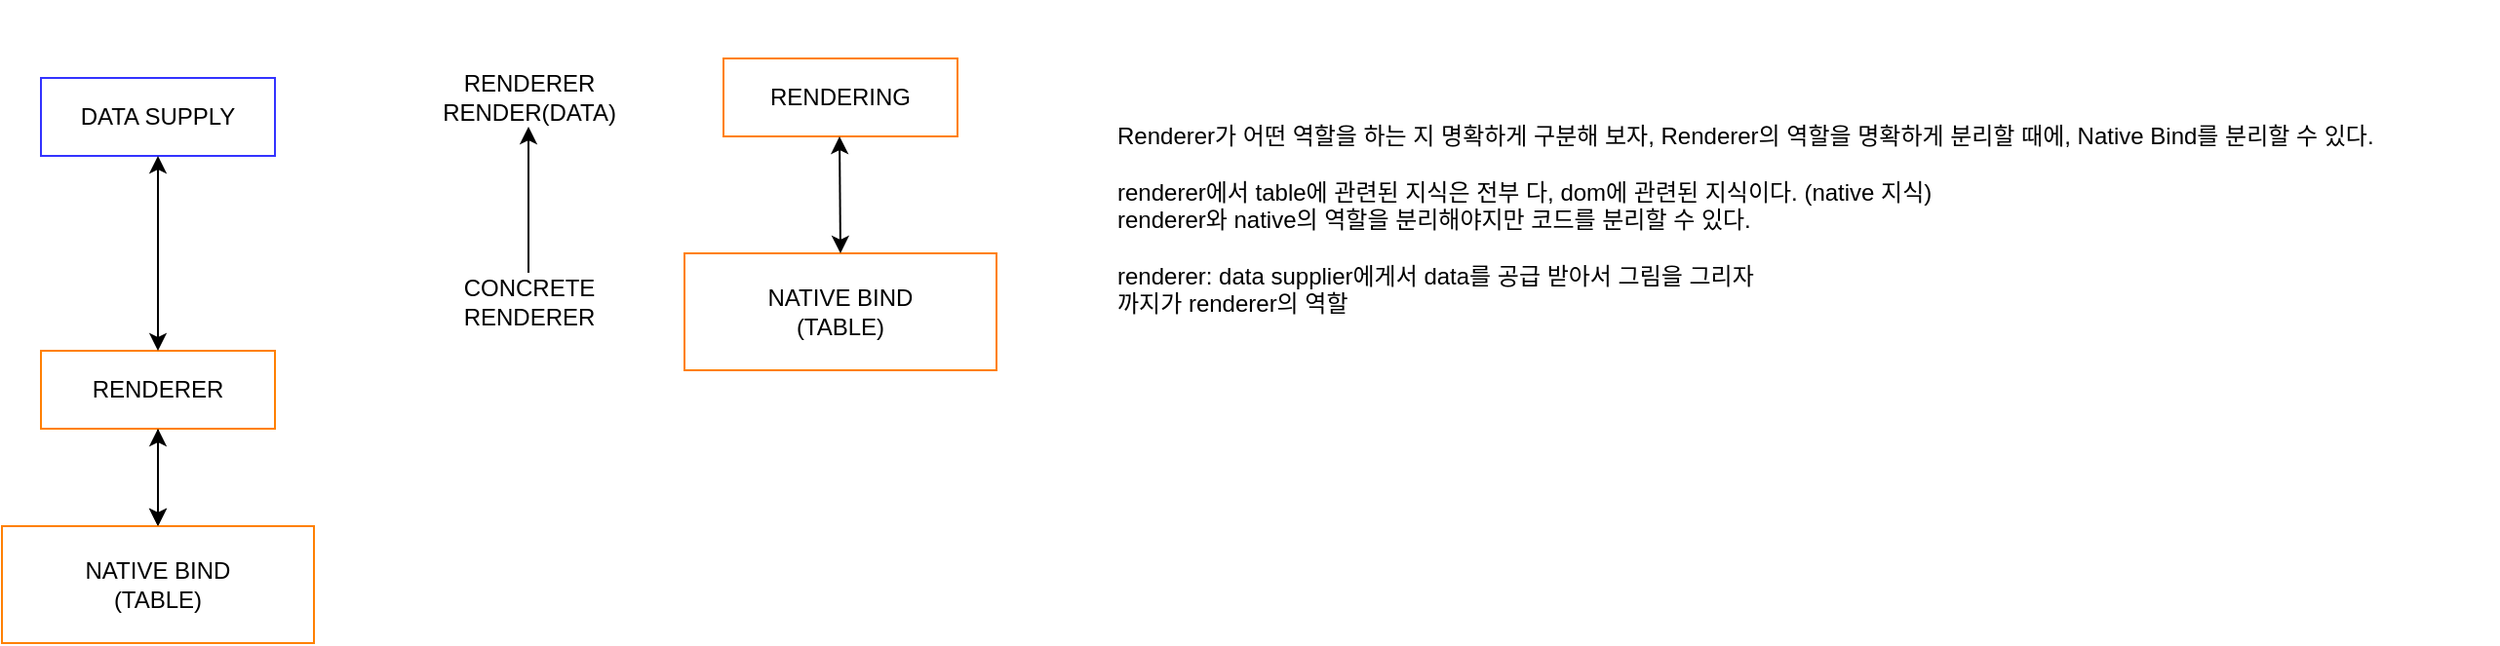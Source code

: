 <mxfile>
    <diagram id="hjJLSn08QKDZF_iIxZ8o" name="Page-1">
        <mxGraphModel dx="1131" dy="567" grid="1" gridSize="10" guides="1" tooltips="1" connect="1" arrows="1" fold="1" page="1" pageScale="1" pageWidth="827" pageHeight="1169" math="0" shadow="0">
            <root>
                <mxCell id="0"/>
                <mxCell id="1" parent="0"/>
                <mxCell id="2" value="DATA SUPPLY" style="rounded=0;whiteSpace=wrap;html=1;fillColor=none;strokeColor=#3333FF;" vertex="1" parent="1">
                    <mxGeometry x="100" y="60" width="120" height="40" as="geometry"/>
                </mxCell>
                <mxCell id="7" value="" style="edgeStyle=orthogonalEdgeStyle;rounded=0;orthogonalLoop=1;jettySize=auto;html=1;" edge="1" parent="1" source="3" target="4">
                    <mxGeometry relative="1" as="geometry"/>
                </mxCell>
                <mxCell id="3" value="RENDERER" style="rounded=0;whiteSpace=wrap;html=1;fillColor=none;strokeColor=#FF8000;" vertex="1" parent="1">
                    <mxGeometry x="100" y="200" width="120" height="40" as="geometry"/>
                </mxCell>
                <mxCell id="4" value="NATIVE BIND&lt;br&gt;(TABLE)" style="rounded=0;whiteSpace=wrap;html=1;fillColor=none;strokeColor=#FF8000;" vertex="1" parent="1">
                    <mxGeometry x="80" y="290" width="160" height="60" as="geometry"/>
                </mxCell>
                <mxCell id="5" value="" style="endArrow=classic;startArrow=classic;html=1;entryX=0.5;entryY=1;entryDx=0;entryDy=0;exitX=0.5;exitY=0;exitDx=0;exitDy=0;" edge="1" parent="1" source="3" target="2">
                    <mxGeometry width="50" height="50" relative="1" as="geometry">
                        <mxPoint x="160" y="180" as="sourcePoint"/>
                        <mxPoint x="210" y="130" as="targetPoint"/>
                        <Array as="points">
                            <mxPoint x="160" y="160"/>
                        </Array>
                    </mxGeometry>
                </mxCell>
                <mxCell id="6" value="" style="endArrow=classic;startArrow=classic;html=1;entryX=0.5;entryY=1;entryDx=0;entryDy=0;exitX=0.5;exitY=0;exitDx=0;exitDy=0;" edge="1" parent="1" source="4" target="3">
                    <mxGeometry width="50" height="50" relative="1" as="geometry">
                        <mxPoint x="160" y="250" as="sourcePoint"/>
                        <mxPoint x="159.5" y="220" as="targetPoint"/>
                    </mxGeometry>
                </mxCell>
                <mxCell id="8" value="RENDERING" style="rounded=0;whiteSpace=wrap;html=1;strokeColor=#FF8000;fillColor=none;" vertex="1" parent="1">
                    <mxGeometry x="450" y="50" width="120" height="40" as="geometry"/>
                </mxCell>
                <mxCell id="10" value="NATIVE BIND&lt;br&gt;(TABLE)" style="rounded=0;whiteSpace=wrap;html=1;fillColor=none;strokeColor=#FF8000;" vertex="1" parent="1">
                    <mxGeometry x="430" y="150" width="160" height="60" as="geometry"/>
                </mxCell>
                <mxCell id="11" value="" style="endArrow=classic;startArrow=classic;html=1;entryX=0.5;entryY=1;entryDx=0;entryDy=0;" edge="1" parent="1">
                    <mxGeometry width="50" height="50" relative="1" as="geometry">
                        <mxPoint x="510" y="150" as="sourcePoint"/>
                        <mxPoint x="509.5" y="90" as="targetPoint"/>
                        <Array as="points">
                            <mxPoint x="509.5" y="150"/>
                        </Array>
                    </mxGeometry>
                </mxCell>
                <mxCell id="13" value="Renderer가 어떤 역할을 하는 지 명확하게 구분해 보자, Renderer의 역할을 명확하게 분리할 때에, Native Bind를 분리할 수 있다.&lt;br&gt;&lt;br&gt;renderer에서 table에 관련된 지식은 전부 다, dom에 관련된 지식이다. (native 지식)&lt;br&gt;renderer와 native의 역할을 분리해야지만 코드를 분리할 수 있다.&amp;nbsp;&lt;br&gt;&lt;br&gt;renderer: data supplier에게서 data를 공급 받아서 그림을 그리자&lt;br&gt;까지가 renderer의 역할&amp;nbsp;&lt;br&gt;&lt;br&gt;" style="text;html=1;strokeColor=none;fillColor=none;align=left;verticalAlign=middle;whiteSpace=wrap;rounded=0;" vertex="1" parent="1">
                    <mxGeometry x="650" y="20" width="710" height="240" as="geometry"/>
                </mxCell>
                <mxCell id="14" value="RENDERER&lt;br&gt;RENDER(DATA)" style="text;html=1;align=center;verticalAlign=middle;resizable=0;points=[];autosize=1;" vertex="1" parent="1">
                    <mxGeometry x="300" y="55" width="100" height="30" as="geometry"/>
                </mxCell>
                <mxCell id="15" value="" style="endArrow=classic;html=1;" edge="1" parent="1">
                    <mxGeometry width="50" height="50" relative="1" as="geometry">
                        <mxPoint x="350" y="160" as="sourcePoint"/>
                        <mxPoint x="350" y="85" as="targetPoint"/>
                    </mxGeometry>
                </mxCell>
                <mxCell id="16" value="CONCRETE&lt;br&gt;RENDERER" style="text;html=1;align=center;verticalAlign=middle;resizable=0;points=[];autosize=1;" vertex="1" parent="1">
                    <mxGeometry x="310" y="160" width="80" height="30" as="geometry"/>
                </mxCell>
            </root>
        </mxGraphModel>
    </diagram>
</mxfile>